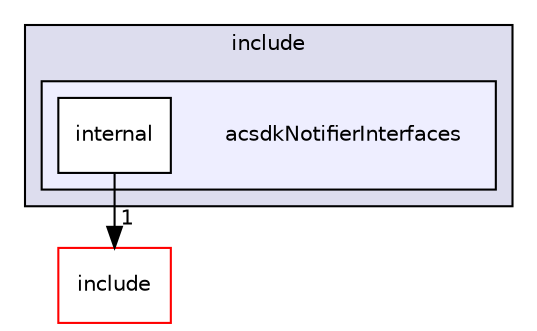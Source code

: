 digraph "/workplace/avs-device-sdk/shared/acsdkNotifierInterfaces/test/include/acsdkNotifierInterfaces" {
  compound=true
  node [ fontsize="10", fontname="Helvetica"];
  edge [ labelfontsize="10", labelfontname="Helvetica"];
  subgraph clusterdir_8bd4173aec62b80db9f7fa28573409bf {
    graph [ bgcolor="#ddddee", pencolor="black", label="include" fontname="Helvetica", fontsize="10", URL="dir_8bd4173aec62b80db9f7fa28573409bf.html"]
  subgraph clusterdir_b985cd6c25be26093a9640176654f8cc {
    graph [ bgcolor="#eeeeff", pencolor="black", label="" URL="dir_b985cd6c25be26093a9640176654f8cc.html"];
    dir_b985cd6c25be26093a9640176654f8cc [shape=plaintext label="acsdkNotifierInterfaces"];
    dir_22b6ce31f417cbd45a020090aaf5a576 [shape=box label="internal" color="black" fillcolor="white" style="filled" URL="dir_22b6ce31f417cbd45a020090aaf5a576.html"];
  }
  }
  dir_9a7340c96b801ac299f9d571c35d6c7c [shape=box label="include" fillcolor="white" style="filled" color="red" URL="dir_9a7340c96b801ac299f9d571c35d6c7c.html"];
  dir_22b6ce31f417cbd45a020090aaf5a576->dir_9a7340c96b801ac299f9d571c35d6c7c [headlabel="1", labeldistance=1.5 headhref="dir_000744_000738.html"];
}
